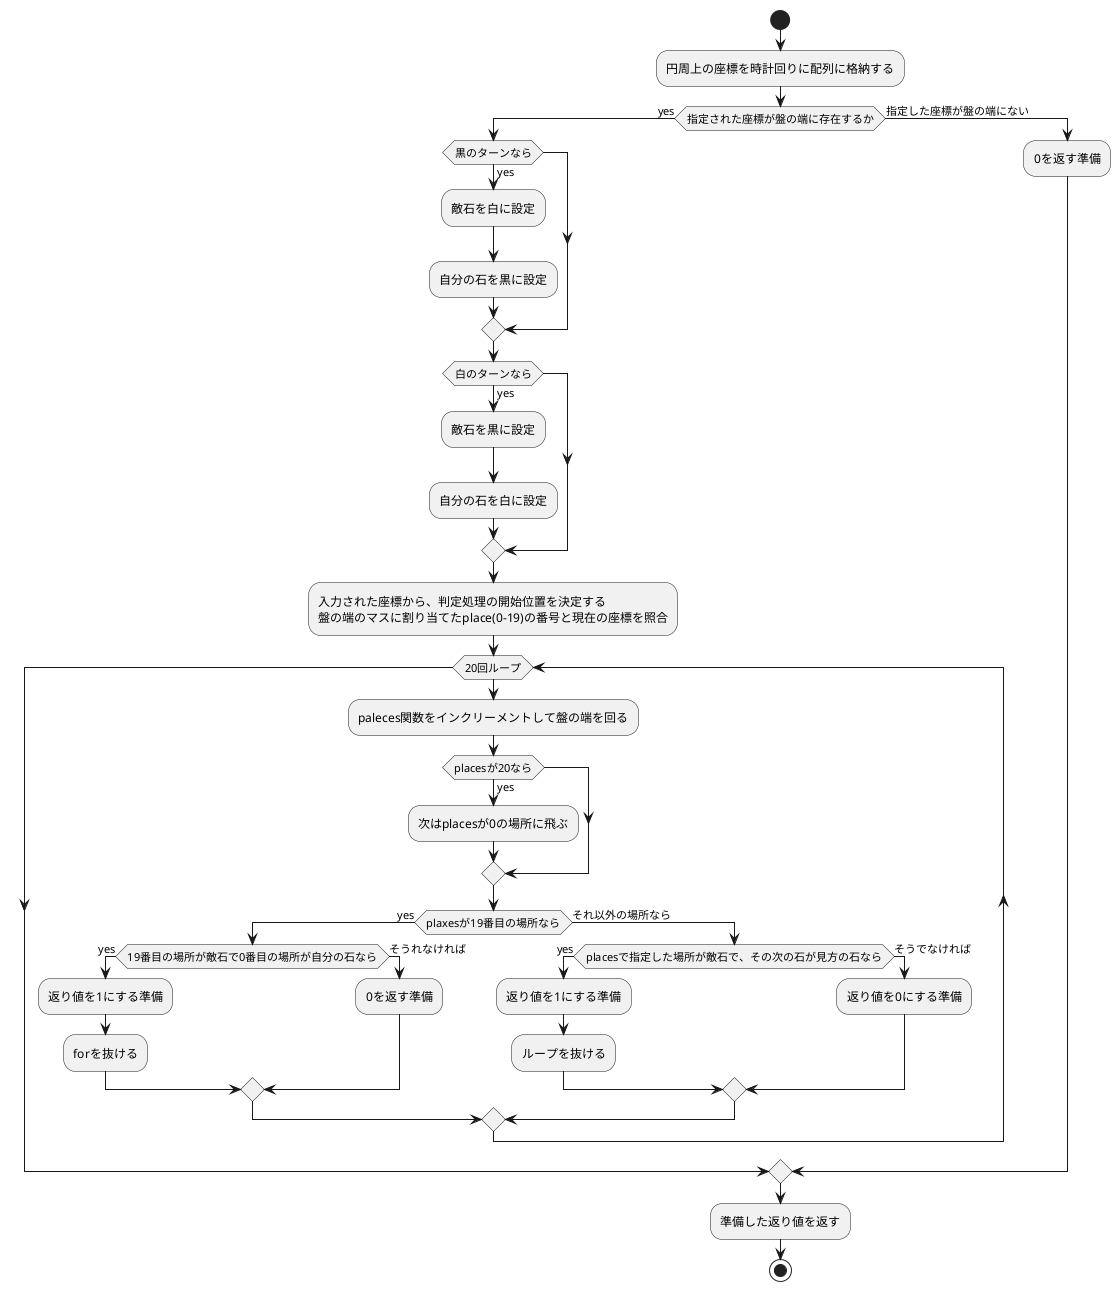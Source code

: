 @startuml
start
:円周上の座標を時計回りに配列に格納する;
if(指定された座標が盤の端に存在するか)then (yes)
    if(黒のターンなら)then (yes)
        :敵石を白に設定;
        :自分の石を黒に設定;
    endif
    if(白のターンなら)then (yes)
        :敵石を黒に設定;
        :自分の石を白に設定;
    endif
    :入力された座標から、判定処理の開始位置を決定する
    盤の端のマスに割り当てたplace(0-19)の番号と現在の座標を照合;
    while (20回ループ)
        :paleces関数をインクリーメントして盤の端を回る;
        if(placesが20なら)then (yes)
            :次はplacesが0の場所に飛ぶ;
        endif
        if(plaxesが19番目の場所なら)then (yes)
            if(19番目の場所が敵石で0番目の場所が自分の石なら)then (yes)
                :返り値を1にする準備;
                :forを抜ける;
            else(そうれなければ)
                :0を返す準備;
            endif
        else (それ以外の場所なら)
            if(placesで指定した場所が敵石で、その次の石が見方の石なら)then (yes)
                :返り値を1にする準備;
                :ループを抜ける;
            else (そうでなければ)
                :返り値を0にする準備;
            endif
        endif
    endwhile
else (指定した座標が盤の端にない)
    :0を返す準備;
endif
:準備した返り値を返す;
stop
@enduml